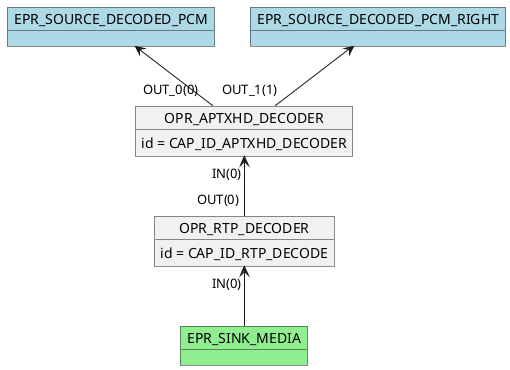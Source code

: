 @startuml

    object OPR_RTP_DECODER
    OPR_RTP_DECODER : id = CAP_ID_RTP_DECODE
    object OPR_APTXHD_DECODER
    OPR_APTXHD_DECODER : id = CAP_ID_APTXHD_DECODER
    OPR_APTXHD_DECODER "IN(0)"<-- "OUT(0)" OPR_RTP_DECODER
    object EPR_SINK_MEDIA #lightgreen
    OPR_RTP_DECODER "IN(0)" <-- EPR_SINK_MEDIA
    object EPR_SOURCE_DECODED_PCM #lightblue
    EPR_SOURCE_DECODED_PCM <-- "OUT_0(0)" OPR_APTXHD_DECODER
    object EPR_SOURCE_DECODED_PCM_RIGHT #lightblue
    EPR_SOURCE_DECODED_PCM_RIGHT <-- "OUT_1(1)" OPR_APTXHD_DECODER
@enduml
